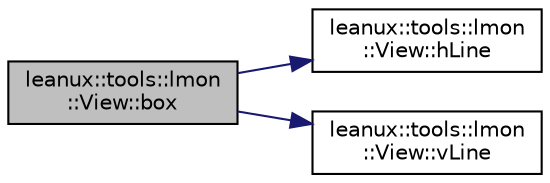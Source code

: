 digraph "leanux::tools::lmon::View::box"
{
 // LATEX_PDF_SIZE
  bgcolor="transparent";
  edge [fontname="Helvetica",fontsize="10",labelfontname="Helvetica",labelfontsize="10"];
  node [fontname="Helvetica",fontsize="10",shape=record];
  rankdir="LR";
  Node1 [label="leanux::tools::lmon\l::View::box",height=0.2,width=0.4,color="black", fillcolor="grey75", style="filled", fontcolor="black",tooltip="Draw a box."];
  Node1 -> Node2 [color="midnightblue",fontsize="10",style="solid",fontname="Helvetica"];
  Node2 [label="leanux::tools::lmon\l::View::hLine",height=0.2,width=0.4,color="black",URL="$classleanux_1_1tools_1_1lmon_1_1View.html#ad4bf2613d86d8fd5d95fc2b09103a9dc",tooltip="Draw a horizontal line."];
  Node1 -> Node3 [color="midnightblue",fontsize="10",style="solid",fontname="Helvetica"];
  Node3 [label="leanux::tools::lmon\l::View::vLine",height=0.2,width=0.4,color="black",URL="$classleanux_1_1tools_1_1lmon_1_1View.html#a625d1c34066c820a2d6711fb0563b426",tooltip="Draw a vertical line."];
}

